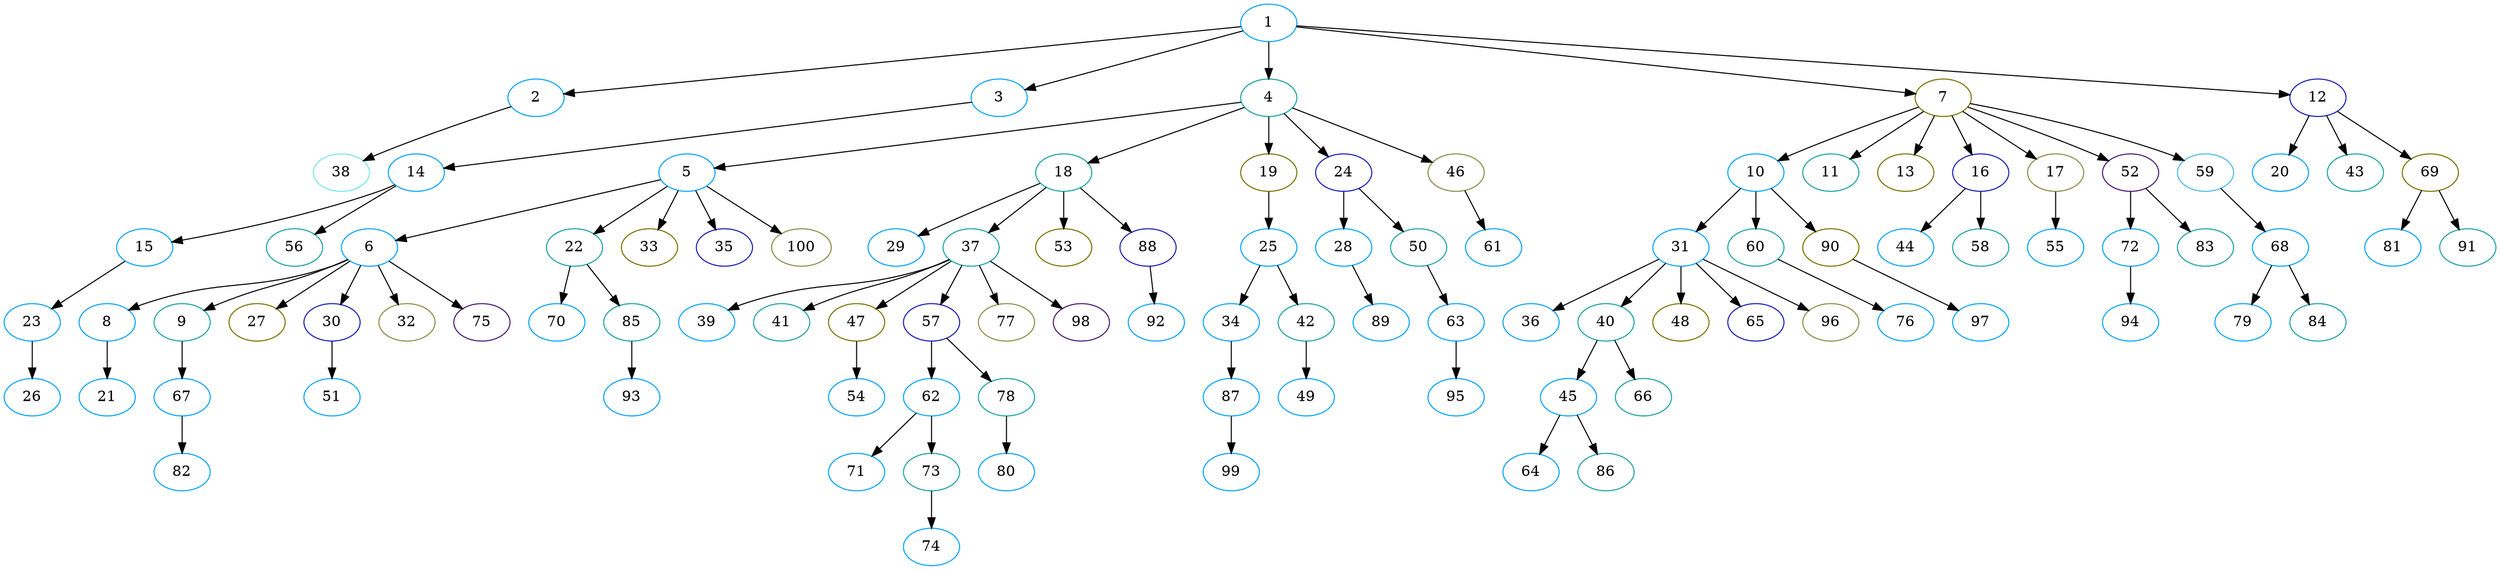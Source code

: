 digraph sample {
38 [color="#73e6e6"];
2 [color="#00a1fd"];
1 [color="#00a1fd"];
3 [color="#00a1fd"];
14 [color="#00a1fd"];
15 [color="#00a1fd"];
23 [color="#00a1fd"];
26 [color="#00a1fd"];
5 [color="#00a1fd"];
6 [color="#00a1fd"];
8 [color="#00a1fd"];
21 [color="#00a1fd"];
67 [color="#00a1fd"];
82 [color="#00a1fd"];
51 [color="#00a1fd"];
70 [color="#00a1fd"];
93 [color="#00a1fd"];
29 [color="#00a1fd"];
39 [color="#00a1fd"];
54 [color="#00a1fd"];
62 [color="#00a1fd"];
71 [color="#00a1fd"];
74 [color="#00a1fd"];
80 [color="#00a1fd"];
92 [color="#00a1fd"];
25 [color="#00a1fd"];
34 [color="#00a1fd"];
87 [color="#00a1fd"];
99 [color="#00a1fd"];
49 [color="#00a1fd"];
28 [color="#00a1fd"];
89 [color="#00a1fd"];
63 [color="#00a1fd"];
95 [color="#00a1fd"];
61 [color="#00a1fd"];
10 [color="#00a1fd"];
31 [color="#00a1fd"];
36 [color="#00a1fd"];
45 [color="#00a1fd"];
64 [color="#00a1fd"];
76 [color="#00a1fd"];
97 [color="#00a1fd"];
44 [color="#00a1fd"];
55 [color="#00a1fd"];
72 [color="#00a1fd"];
94 [color="#00a1fd"];
68 [color="#00a1fd"];
79 [color="#00a1fd"];
20 [color="#00a1fd"];
81 [color="#00a1fd"];
56 [color="#17a1a1"];
4 [color="#17a1a1"];
9 [color="#17a1a1"];
22 [color="#17a1a1"];
85 [color="#17a1a1"];
18 [color="#17a1a1"];
37 [color="#17a1a1"];
41 [color="#17a1a1"];
73 [color="#17a1a1"];
78 [color="#17a1a1"];
42 [color="#17a1a1"];
50 [color="#17a1a1"];
40 [color="#17a1a1"];
86 [color="#17a1a1"];
66 [color="#17a1a1"];
60 [color="#17a1a1"];
11 [color="#17a1a1"];
58 [color="#17a1a1"];
83 [color="#17a1a1"];
84 [color="#17a1a1"];
43 [color="#17a1a1"];
91 [color="#17a1a1"];
27 [color="#737300"];
33 [color="#737300"];
47 [color="#737300"];
53 [color="#737300"];
19 [color="#737300"];
7 [color="#737300"];
48 [color="#737300"];
90 [color="#737300"];
13 [color="#737300"];
69 [color="#737300"];
30 [color="#1717b8"];
35 [color="#1717b8"];
57 [color="#1717b8"];
88 [color="#1717b8"];
24 [color="#1717b8"];
65 [color="#1717b8"];
16 [color="#1717b8"];
12 [color="#1717b8"];
32 [color="#8a8a45"];
100 [color="#8a8a45"];
77 [color="#8a8a45"];
46 [color="#8a8a45"];
96 [color="#8a8a45"];
17 [color="#8a8a45"];
75 [color="#451773"];
98 [color="#451773"];
52 [color="#451773"];
59 [color="#45b8e6"];
1 -> 2[color="black"];
1 -> 3[color="black"];
1 -> 4[color="black"];
4 -> 5[color="black"];
5 -> 6[color="black"];
1 -> 7[color="black"];
6 -> 8[color="black"];
6 -> 9[color="black"];
7 -> 10[color="black"];
7 -> 11[color="black"];
1 -> 12[color="black"];
7 -> 13[color="black"];
3 -> 14[color="black"];
14 -> 15[color="black"];
7 -> 16[color="black"];
7 -> 17[color="black"];
4 -> 18[color="black"];
4 -> 19[color="black"];
12 -> 20[color="black"];
8 -> 21[color="black"];
5 -> 22[color="black"];
15 -> 23[color="black"];
4 -> 24[color="black"];
19 -> 25[color="black"];
23 -> 26[color="black"];
6 -> 27[color="black"];
24 -> 28[color="black"];
18 -> 29[color="black"];
6 -> 30[color="black"];
10 -> 31[color="black"];
6 -> 32[color="black"];
5 -> 33[color="black"];
25 -> 34[color="black"];
5 -> 35[color="black"];
31 -> 36[color="black"];
18 -> 37[color="black"];
2 -> 38[color="black"];
37 -> 39[color="black"];
31 -> 40[color="black"];
37 -> 41[color="black"];
25 -> 42[color="black"];
12 -> 43[color="black"];
16 -> 44[color="black"];
40 -> 45[color="black"];
4 -> 46[color="black"];
37 -> 47[color="black"];
31 -> 48[color="black"];
42 -> 49[color="black"];
24 -> 50[color="black"];
30 -> 51[color="black"];
7 -> 52[color="black"];
18 -> 53[color="black"];
47 -> 54[color="black"];
17 -> 55[color="black"];
14 -> 56[color="black"];
37 -> 57[color="black"];
16 -> 58[color="black"];
7 -> 59[color="black"];
10 -> 60[color="black"];
46 -> 61[color="black"];
57 -> 62[color="black"];
50 -> 63[color="black"];
45 -> 64[color="black"];
31 -> 65[color="black"];
40 -> 66[color="black"];
9 -> 67[color="black"];
59 -> 68[color="black"];
12 -> 69[color="black"];
22 -> 70[color="black"];
62 -> 71[color="black"];
52 -> 72[color="black"];
62 -> 73[color="black"];
73 -> 74[color="black"];
6 -> 75[color="black"];
60 -> 76[color="black"];
37 -> 77[color="black"];
57 -> 78[color="black"];
68 -> 79[color="black"];
78 -> 80[color="black"];
69 -> 81[color="black"];
67 -> 82[color="black"];
52 -> 83[color="black"];
68 -> 84[color="black"];
22 -> 85[color="black"];
45 -> 86[color="black"];
34 -> 87[color="black"];
18 -> 88[color="black"];
28 -> 89[color="black"];
10 -> 90[color="black"];
69 -> 91[color="black"];
88 -> 92[color="black"];
85 -> 93[color="black"];
72 -> 94[color="black"];
63 -> 95[color="black"];
31 -> 96[color="black"];
90 -> 97[color="black"];
37 -> 98[color="black"];
87 -> 99[color="black"];
5 -> 100[color="black"];
}